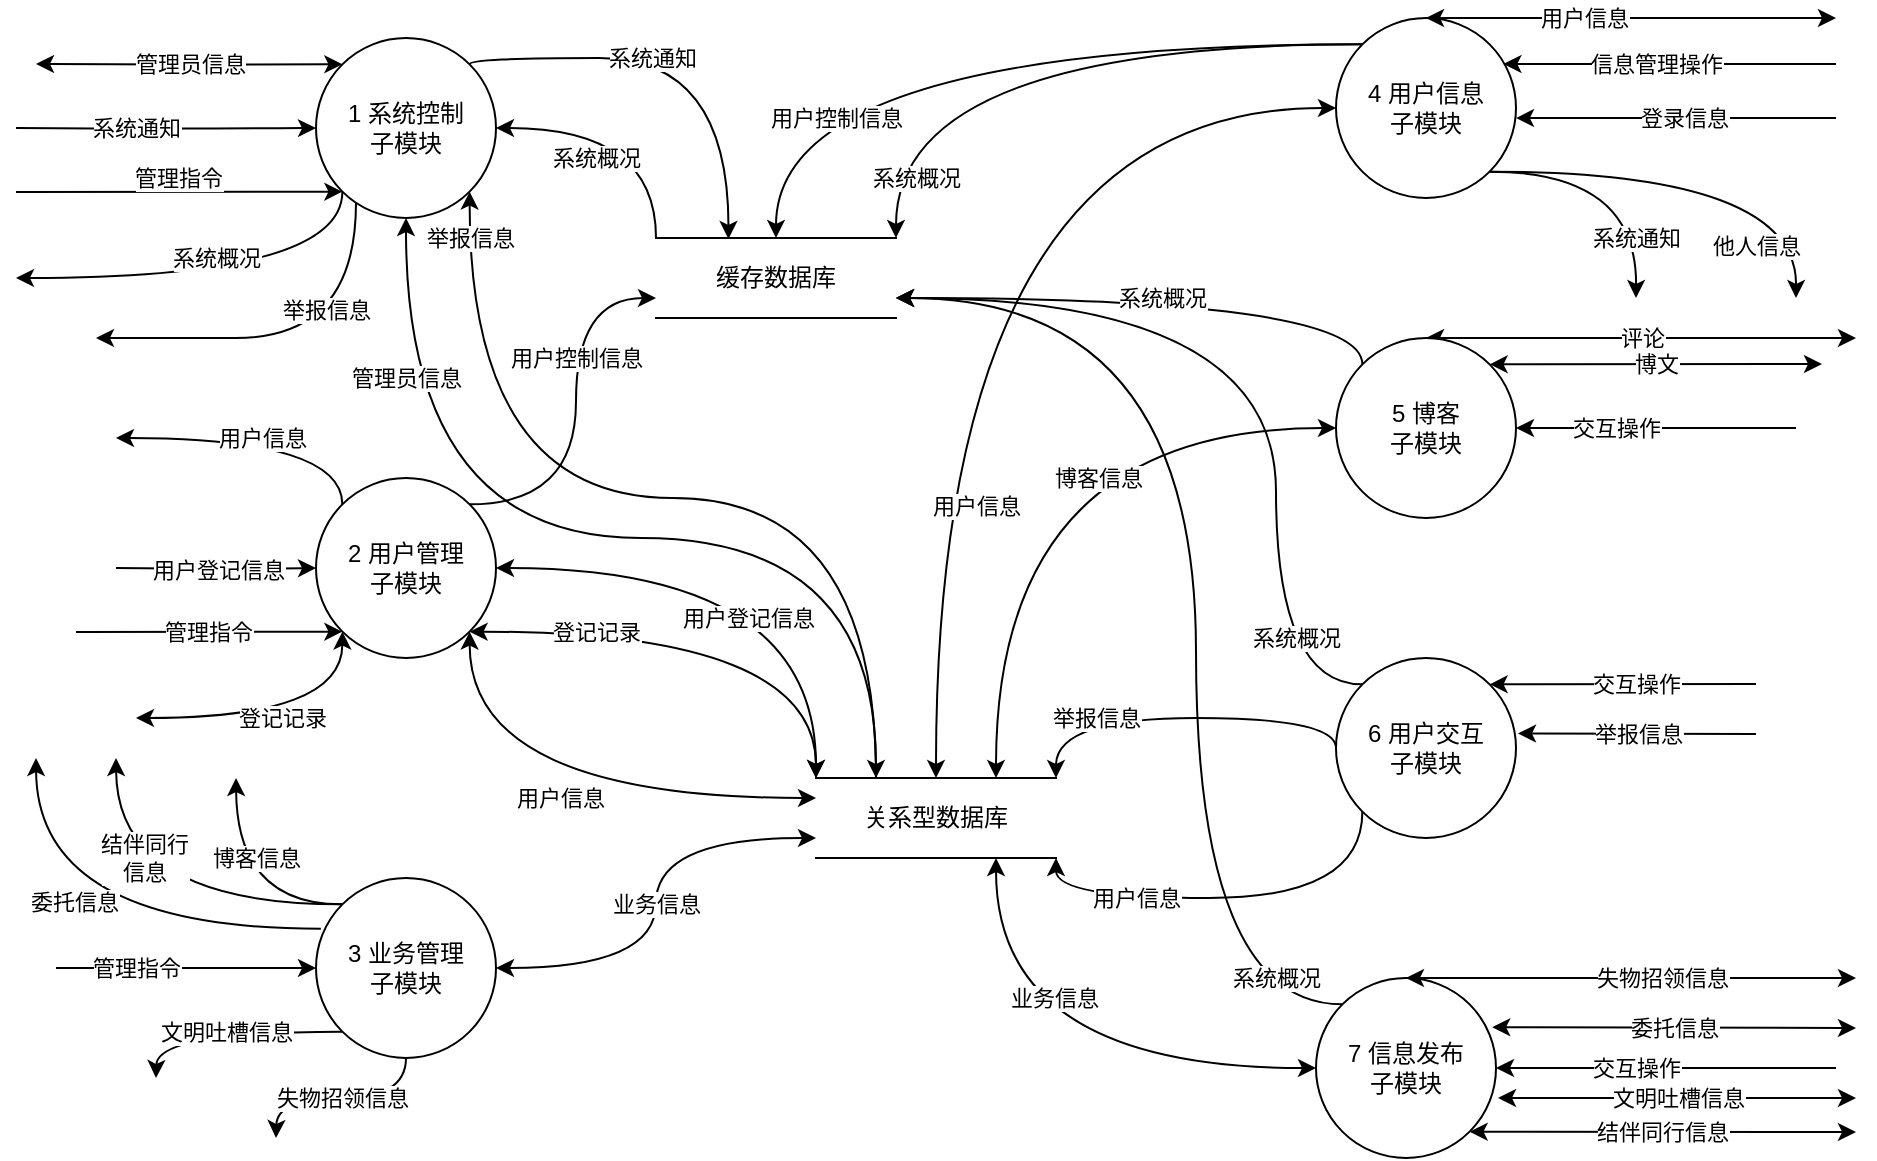 <mxfile version="13.7.3" type="device"><diagram id="kXKy3MN0ylJ9eMgF30hn" name="第 1 页"><mxGraphModel dx="1037" dy="609" grid="1" gridSize="10" guides="1" tooltips="1" connect="1" arrows="1" fold="1" page="1" pageScale="1" pageWidth="827" pageHeight="1169" math="0" shadow="0"><root><mxCell id="0"/><mxCell id="1" parent="0"/><mxCell id="zlH6wgBLCoCkzEIofMpH-25" value="用户登记信息" style="edgeStyle=orthogonalEdgeStyle;curved=1;rounded=0;orthogonalLoop=1;jettySize=auto;html=1;exitX=1;exitY=0.5;exitDx=0;exitDy=0;entryX=0;entryY=0;entryDx=0;entryDy=0;startArrow=classic;startFill=1;" parent="1" source="zlH6wgBLCoCkzEIofMpH-1" target="zlH6wgBLCoCkzEIofMpH-9" edge="1"><mxGeometry x="-0.051" y="-25" relative="1" as="geometry"><mxPoint as="offset"/></mxGeometry></mxCell><mxCell id="YbbTnWECV9SZCsUlZrQv-3" value="用户控制信息" style="edgeStyle=orthogonalEdgeStyle;curved=1;rounded=0;orthogonalLoop=1;jettySize=auto;html=1;exitX=1;exitY=0;exitDx=0;exitDy=0;entryX=0;entryY=0.75;entryDx=0;entryDy=0;" parent="1" source="zlH6wgBLCoCkzEIofMpH-1" target="zlH6wgBLCoCkzEIofMpH-18" edge="1"><mxGeometry x="0.287" relative="1" as="geometry"><mxPoint as="offset"/></mxGeometry></mxCell><mxCell id="73_icLj8MpTjRDPzh1gy-6" value="用户信息" style="edgeStyle=orthogonalEdgeStyle;rounded=0;orthogonalLoop=1;jettySize=auto;html=1;exitX=0;exitY=0;exitDx=0;exitDy=0;curved=1;" parent="1" source="zlH6wgBLCoCkzEIofMpH-1" edge="1"><mxGeometry relative="1" as="geometry"><mxPoint x="100" y="290" as="targetPoint"/><Array as="points"><mxPoint x="213" y="290"/></Array></mxGeometry></mxCell><mxCell id="wrQLxtBB0xEyTsVK8YdI-4" value="登记记录" style="edgeStyle=orthogonalEdgeStyle;curved=1;rounded=0;orthogonalLoop=1;jettySize=auto;html=1;exitX=1;exitY=1;exitDx=0;exitDy=0;entryX=0;entryY=0;entryDx=0;entryDy=0;startArrow=classic;startFill=1;" edge="1" parent="1" source="zlH6wgBLCoCkzEIofMpH-1" target="zlH6wgBLCoCkzEIofMpH-9"><mxGeometry x="-0.487" relative="1" as="geometry"><mxPoint as="offset"/></mxGeometry></mxCell><mxCell id="wrQLxtBB0xEyTsVK8YdI-5" value="登记记录" style="edgeStyle=orthogonalEdgeStyle;curved=1;rounded=0;orthogonalLoop=1;jettySize=auto;html=1;exitX=0;exitY=1;exitDx=0;exitDy=0;startArrow=classic;startFill=1;" edge="1" parent="1" source="zlH6wgBLCoCkzEIofMpH-1"><mxGeometry relative="1" as="geometry"><mxPoint x="110" y="430" as="targetPoint"/><Array as="points"><mxPoint x="213" y="430"/></Array></mxGeometry></mxCell><mxCell id="zlH6wgBLCoCkzEIofMpH-1" value="2 用户管理&lt;br&gt;子模块" style="ellipse;whiteSpace=wrap;html=1;" parent="1" vertex="1"><mxGeometry x="200" y="310" width="90" height="90" as="geometry"/></mxCell><mxCell id="zlH6wgBLCoCkzEIofMpH-30" value="业务信息" style="edgeStyle=orthogonalEdgeStyle;curved=1;rounded=0;orthogonalLoop=1;jettySize=auto;html=1;entryX=0;entryY=0.75;entryDx=0;entryDy=0;startArrow=classic;startFill=1;" parent="1" source="zlH6wgBLCoCkzEIofMpH-3" target="zlH6wgBLCoCkzEIofMpH-9" edge="1"><mxGeometry relative="1" as="geometry"/></mxCell><mxCell id="zlH6wgBLCoCkzEIofMpH-31" value="委托信息" style="edgeStyle=orthogonalEdgeStyle;curved=1;rounded=0;orthogonalLoop=1;jettySize=auto;html=1;exitX=0.027;exitY=0.282;exitDx=0;exitDy=0;exitPerimeter=0;" parent="1" source="zlH6wgBLCoCkzEIofMpH-3" edge="1"><mxGeometry x="0.088" y="-13" relative="1" as="geometry"><mxPoint as="offset"/><mxPoint x="60" y="450" as="targetPoint"/></mxGeometry></mxCell><mxCell id="73_icLj8MpTjRDPzh1gy-1" value="结伴同行&lt;br&gt;信息" style="edgeStyle=orthogonalEdgeStyle;rounded=0;orthogonalLoop=1;jettySize=auto;html=1;exitX=0;exitY=0;exitDx=0;exitDy=0;curved=1;" parent="1" source="zlH6wgBLCoCkzEIofMpH-3" edge="1"><mxGeometry x="0.064" y="-23" relative="1" as="geometry"><mxPoint x="100" y="450" as="targetPoint"/><mxPoint as="offset"/></mxGeometry></mxCell><mxCell id="73_icLj8MpTjRDPzh1gy-3" value="博客信息" style="edgeStyle=orthogonalEdgeStyle;curved=1;rounded=0;orthogonalLoop=1;jettySize=auto;html=1;exitX=0;exitY=0;exitDx=0;exitDy=0;" parent="1" source="zlH6wgBLCoCkzEIofMpH-3" edge="1"><mxGeometry x="0.313" y="-10" relative="1" as="geometry"><mxPoint x="160" y="460" as="targetPoint"/><mxPoint as="offset"/></mxGeometry></mxCell><mxCell id="73_icLj8MpTjRDPzh1gy-4" value="文明吐槽信息" style="edgeStyle=orthogonalEdgeStyle;curved=1;rounded=0;orthogonalLoop=1;jettySize=auto;html=1;exitX=0;exitY=1;exitDx=0;exitDy=0;" parent="1" source="zlH6wgBLCoCkzEIofMpH-3" edge="1"><mxGeometry relative="1" as="geometry"><mxPoint x="120" y="610" as="targetPoint"/></mxGeometry></mxCell><mxCell id="73_icLj8MpTjRDPzh1gy-5" value="失物招领信息" style="edgeStyle=orthogonalEdgeStyle;curved=1;rounded=0;orthogonalLoop=1;jettySize=auto;html=1;exitX=0.5;exitY=1;exitDx=0;exitDy=0;" parent="1" source="zlH6wgBLCoCkzEIofMpH-3" edge="1"><mxGeometry relative="1" as="geometry"><mxPoint x="180" y="640" as="targetPoint"/></mxGeometry></mxCell><mxCell id="zlH6wgBLCoCkzEIofMpH-3" value="3 业务管理&lt;br&gt;子模块" style="ellipse;whiteSpace=wrap;html=1;" parent="1" vertex="1"><mxGeometry x="200" y="510" width="90" height="90" as="geometry"/></mxCell><mxCell id="zlH6wgBLCoCkzEIofMpH-16" value="系统概况" style="edgeStyle=orthogonalEdgeStyle;curved=1;rounded=0;orthogonalLoop=1;jettySize=auto;html=1;exitX=0;exitY=1;exitDx=0;exitDy=0;" parent="1" source="zlH6wgBLCoCkzEIofMpH-4" edge="1"><mxGeometry x="0.031" y="-10" relative="1" as="geometry"><Array as="points"><mxPoint x="213" y="210"/><mxPoint x="50" y="210"/></Array><mxPoint as="offset"/><mxPoint x="50" y="210" as="targetPoint"/></mxGeometry></mxCell><mxCell id="zlH6wgBLCoCkzEIofMpH-20" value="系统通知" style="edgeStyle=orthogonalEdgeStyle;curved=1;rounded=0;orthogonalLoop=1;jettySize=auto;html=1;entryX=0.302;entryY=0.012;entryDx=0;entryDy=0;entryPerimeter=0;exitX=1;exitY=0;exitDx=0;exitDy=0;" parent="1" source="zlH6wgBLCoCkzEIofMpH-4" target="zlH6wgBLCoCkzEIofMpH-18" edge="1"><mxGeometry x="-0.155" relative="1" as="geometry"><Array as="points"><mxPoint x="277" y="100"/><mxPoint x="406" y="100"/></Array><mxPoint as="offset"/></mxGeometry></mxCell><mxCell id="zlH6wgBLCoCkzEIofMpH-33" value="举报信息" style="edgeStyle=orthogonalEdgeStyle;curved=1;rounded=0;orthogonalLoop=1;jettySize=auto;html=1;" parent="1" source="zlH6wgBLCoCkzEIofMpH-4" edge="1"><mxGeometry x="-0.458" y="-15" relative="1" as="geometry"><mxPoint x="90" y="240" as="targetPoint"/><Array as="points"><mxPoint x="220" y="240"/><mxPoint x="100" y="240"/></Array><mxPoint as="offset"/></mxGeometry></mxCell><mxCell id="wrQLxtBB0xEyTsVK8YdI-1" value="管理员信息" style="edgeStyle=orthogonalEdgeStyle;rounded=0;orthogonalLoop=1;jettySize=auto;html=1;exitX=0;exitY=0;exitDx=0;exitDy=0;startArrow=classic;startFill=1;" edge="1" parent="1" source="zlH6wgBLCoCkzEIofMpH-4"><mxGeometry relative="1" as="geometry"><mxPoint x="60" y="103" as="targetPoint"/></mxGeometry></mxCell><mxCell id="wrQLxtBB0xEyTsVK8YdI-2" value="管理员信息" style="edgeStyle=orthogonalEdgeStyle;rounded=0;orthogonalLoop=1;jettySize=auto;html=1;exitX=0.5;exitY=1;exitDx=0;exitDy=0;entryX=0.25;entryY=0;entryDx=0;entryDy=0;startArrow=classic;startFill=1;curved=1;" edge="1" parent="1" source="zlH6wgBLCoCkzEIofMpH-4" target="zlH6wgBLCoCkzEIofMpH-9"><mxGeometry x="-0.689" relative="1" as="geometry"><Array as="points"><mxPoint x="245" y="340"/><mxPoint x="480" y="340"/></Array><mxPoint as="offset"/></mxGeometry></mxCell><mxCell id="zlH6wgBLCoCkzEIofMpH-4" value="1 系统控制&lt;br&gt;子模块" style="ellipse;whiteSpace=wrap;html=1;" parent="1" vertex="1"><mxGeometry x="200" y="90" width="90" height="90" as="geometry"/></mxCell><mxCell id="wEPugAl5b1ypm8fBJBp9-1" value="用户控制信息" style="edgeStyle=orthogonalEdgeStyle;rounded=0;orthogonalLoop=1;jettySize=auto;html=1;exitX=0;exitY=0;exitDx=0;exitDy=0;entryX=0.5;entryY=0;entryDx=0;entryDy=0;curved=1;" parent="1" source="zlH6wgBLCoCkzEIofMpH-5" target="zlH6wgBLCoCkzEIofMpH-18" edge="1"><mxGeometry x="0.35" y="37" relative="1" as="geometry"><Array as="points"><mxPoint x="430" y="93"/></Array><mxPoint as="offset"/></mxGeometry></mxCell><mxCell id="wEPugAl5b1ypm8fBJBp9-4" value="系统概况" style="edgeStyle=orthogonalEdgeStyle;curved=1;rounded=0;orthogonalLoop=1;jettySize=auto;html=1;exitX=0;exitY=0;exitDx=0;exitDy=0;entryX=1;entryY=0;entryDx=0;entryDy=0;" parent="1" source="zlH6wgBLCoCkzEIofMpH-5" target="zlH6wgBLCoCkzEIofMpH-18" edge="1"><mxGeometry x="0.818" y="10" relative="1" as="geometry"><mxPoint as="offset"/></mxGeometry></mxCell><mxCell id="wEPugAl5b1ypm8fBJBp9-5" value="用户信息" style="edgeStyle=orthogonalEdgeStyle;curved=1;rounded=0;orthogonalLoop=1;jettySize=auto;html=1;exitX=0;exitY=0.5;exitDx=0;exitDy=0;entryX=0.5;entryY=0;entryDx=0;entryDy=0;startArrow=classic;startFill=1;" parent="1" source="zlH6wgBLCoCkzEIofMpH-5" target="zlH6wgBLCoCkzEIofMpH-9" edge="1"><mxGeometry x="0.491" y="20" relative="1" as="geometry"><mxPoint as="offset"/></mxGeometry></mxCell><mxCell id="73_icLj8MpTjRDPzh1gy-7" value="他人信息" style="edgeStyle=orthogonalEdgeStyle;rounded=0;orthogonalLoop=1;jettySize=auto;html=1;exitX=1;exitY=1;exitDx=0;exitDy=0;curved=1;" parent="1" source="zlH6wgBLCoCkzEIofMpH-5" edge="1"><mxGeometry x="0.76" y="-20" relative="1" as="geometry"><mxPoint x="940" y="220" as="targetPoint"/><mxPoint as="offset"/></mxGeometry></mxCell><mxCell id="73_icLj8MpTjRDPzh1gy-8" value="系统通知" style="edgeStyle=orthogonalEdgeStyle;curved=1;rounded=0;orthogonalLoop=1;jettySize=auto;html=1;exitX=1;exitY=1;exitDx=0;exitDy=0;" parent="1" source="zlH6wgBLCoCkzEIofMpH-5" edge="1"><mxGeometry x="0.56" relative="1" as="geometry"><mxPoint x="860" y="220" as="targetPoint"/><mxPoint as="offset"/></mxGeometry></mxCell><mxCell id="zlH6wgBLCoCkzEIofMpH-5" value="4 用户信息&lt;br&gt;子模块" style="ellipse;whiteSpace=wrap;html=1;" parent="1" vertex="1"><mxGeometry x="710" y="80" width="90" height="90" as="geometry"/></mxCell><mxCell id="wEPugAl5b1ypm8fBJBp9-15" value="举报信息" style="edgeStyle=orthogonalEdgeStyle;curved=1;rounded=0;orthogonalLoop=1;jettySize=auto;html=1;exitX=0;exitY=0.5;exitDx=0;exitDy=0;entryX=1;entryY=0;entryDx=0;entryDy=0;" parent="1" source="zlH6wgBLCoCkzEIofMpH-6" target="zlH6wgBLCoCkzEIofMpH-9" edge="1"><mxGeometry x="0.46" relative="1" as="geometry"><Array as="points"><mxPoint x="710" y="430"/><mxPoint x="570" y="430"/></Array><mxPoint as="offset"/></mxGeometry></mxCell><mxCell id="wEPugAl5b1ypm8fBJBp9-18" value="用户信息" style="edgeStyle=orthogonalEdgeStyle;curved=1;rounded=0;orthogonalLoop=1;jettySize=auto;html=1;exitX=0;exitY=1;exitDx=0;exitDy=0;entryX=1;entryY=1;entryDx=0;entryDy=0;" parent="1" source="zlH6wgBLCoCkzEIofMpH-6" target="zlH6wgBLCoCkzEIofMpH-9" edge="1"><mxGeometry x="0.445" relative="1" as="geometry"><mxPoint as="offset"/><Array as="points"><mxPoint x="723" y="520"/><mxPoint x="570" y="520"/></Array></mxGeometry></mxCell><mxCell id="ZLrLAjeC1Tc-E13UdZVQ-4" value="系统概况" style="edgeStyle=orthogonalEdgeStyle;curved=1;rounded=0;orthogonalLoop=1;jettySize=auto;html=1;exitX=0;exitY=0;exitDx=0;exitDy=0;entryX=1;entryY=0.75;entryDx=0;entryDy=0;" parent="1" source="zlH6wgBLCoCkzEIofMpH-6" target="zlH6wgBLCoCkzEIofMpH-18" edge="1"><mxGeometry x="-0.689" y="-10" relative="1" as="geometry"><Array as="points"><mxPoint x="680" y="413"/><mxPoint x="680" y="220"/></Array><mxPoint as="offset"/></mxGeometry></mxCell><mxCell id="zlH6wgBLCoCkzEIofMpH-6" value="6 用户交互&lt;br&gt;子模块" style="ellipse;whiteSpace=wrap;html=1;" parent="1" vertex="1"><mxGeometry x="710" y="400" width="90" height="90" as="geometry"/></mxCell><mxCell id="wEPugAl5b1ypm8fBJBp9-11" style="edgeStyle=orthogonalEdgeStyle;curved=1;rounded=0;orthogonalLoop=1;jettySize=auto;html=1;exitX=0;exitY=0.5;exitDx=0;exitDy=0;entryX=0.75;entryY=0;entryDx=0;entryDy=0;startArrow=classic;startFill=1;" parent="1" source="zlH6wgBLCoCkzEIofMpH-7" target="zlH6wgBLCoCkzEIofMpH-9" edge="1"><mxGeometry relative="1" as="geometry"/></mxCell><mxCell id="wEPugAl5b1ypm8fBJBp9-13" value="博客信息" style="edgeLabel;html=1;align=center;verticalAlign=middle;resizable=0;points=[];" parent="wEPugAl5b1ypm8fBJBp9-11" vertex="1" connectable="0"><mxGeometry x="-0.48" y="15" relative="1" as="geometry"><mxPoint x="-30" y="10" as="offset"/></mxGeometry></mxCell><mxCell id="wEPugAl5b1ypm8fBJBp9-21" value="博文" style="edgeStyle=orthogonalEdgeStyle;curved=1;rounded=0;orthogonalLoop=1;jettySize=auto;html=1;exitX=1;exitY=0;exitDx=0;exitDy=0;startArrow=classic;startFill=1;" parent="1" source="zlH6wgBLCoCkzEIofMpH-7" edge="1"><mxGeometry relative="1" as="geometry"><mxPoint x="953" y="253" as="targetPoint"/></mxGeometry></mxCell><mxCell id="ZLrLAjeC1Tc-E13UdZVQ-5" value="系统概况" style="edgeStyle=orthogonalEdgeStyle;curved=1;rounded=0;orthogonalLoop=1;jettySize=auto;html=1;exitX=0;exitY=0;exitDx=0;exitDy=0;entryX=1;entryY=0.75;entryDx=0;entryDy=0;" parent="1" source="zlH6wgBLCoCkzEIofMpH-7" target="zlH6wgBLCoCkzEIofMpH-18" edge="1"><mxGeometry relative="1" as="geometry"><Array as="points"><mxPoint x="723" y="220"/></Array></mxGeometry></mxCell><mxCell id="73_icLj8MpTjRDPzh1gy-10" value="评论" style="rounded=0;orthogonalLoop=1;jettySize=auto;html=1;exitX=0.5;exitY=0;exitDx=0;exitDy=0;startArrow=classic;startFill=1;" parent="1" source="zlH6wgBLCoCkzEIofMpH-7" edge="1"><mxGeometry relative="1" as="geometry"><mxPoint x="970" y="240" as="targetPoint"/></mxGeometry></mxCell><mxCell id="zlH6wgBLCoCkzEIofMpH-7" value="5 博客&lt;br&gt;子模块" style="ellipse;whiteSpace=wrap;html=1;" parent="1" vertex="1"><mxGeometry x="710" y="240" width="90" height="90" as="geometry"/></mxCell><mxCell id="ZLrLAjeC1Tc-E13UdZVQ-1" style="edgeStyle=orthogonalEdgeStyle;rounded=0;orthogonalLoop=1;jettySize=auto;html=1;exitX=0;exitY=0.5;exitDx=0;exitDy=0;entryX=0.75;entryY=1;entryDx=0;entryDy=0;curved=1;startArrow=classic;startFill=1;" parent="1" source="zlH6wgBLCoCkzEIofMpH-8" target="zlH6wgBLCoCkzEIofMpH-9" edge="1"><mxGeometry relative="1" as="geometry"/></mxCell><mxCell id="ZLrLAjeC1Tc-E13UdZVQ-2" value="&lt;span style=&quot;font-family: &amp;#34;helvetica&amp;#34;&quot;&gt;业务信息&lt;br&gt;&lt;/span&gt;" style="edgeLabel;html=1;align=center;verticalAlign=middle;resizable=0;points=[];" parent="ZLrLAjeC1Tc-E13UdZVQ-1" vertex="1" connectable="0"><mxGeometry x="-0.01" y="-35" relative="1" as="geometry"><mxPoint as="offset"/></mxGeometry></mxCell><mxCell id="ZLrLAjeC1Tc-E13UdZVQ-3" value="系统概况" style="edgeStyle=orthogonalEdgeStyle;curved=1;rounded=0;orthogonalLoop=1;jettySize=auto;html=1;exitX=0;exitY=0;exitDx=0;exitDy=0;entryX=1;entryY=0.75;entryDx=0;entryDy=0;" parent="1" source="zlH6wgBLCoCkzEIofMpH-8" target="zlH6wgBLCoCkzEIofMpH-18" edge="1"><mxGeometry x="-0.885" y="-13" relative="1" as="geometry"><Array as="points"><mxPoint x="640" y="573"/><mxPoint x="640" y="220"/></Array><mxPoint as="offset"/></mxGeometry></mxCell><mxCell id="73_icLj8MpTjRDPzh1gy-12" value="委托信息" style="edgeStyle=none;rounded=0;orthogonalLoop=1;jettySize=auto;html=1;exitX=0.979;exitY=0.273;exitDx=0;exitDy=0;exitPerimeter=0;startArrow=classic;startFill=1;endArrow=classic;endFill=1;" parent="1" source="zlH6wgBLCoCkzEIofMpH-8" edge="1"><mxGeometry relative="1" as="geometry"><mxPoint x="970" y="585" as="targetPoint"/></mxGeometry></mxCell><mxCell id="73_icLj8MpTjRDPzh1gy-13" value="文明吐槽信息" style="edgeStyle=none;rounded=0;orthogonalLoop=1;jettySize=auto;html=1;startArrow=classic;startFill=1;endArrow=classic;endFill=1;" parent="1" edge="1"><mxGeometry relative="1" as="geometry"><mxPoint x="970" y="620" as="targetPoint"/><mxPoint x="791" y="620" as="sourcePoint"/></mxGeometry></mxCell><mxCell id="73_icLj8MpTjRDPzh1gy-14" value="结伴同行信息" style="edgeStyle=none;rounded=0;orthogonalLoop=1;jettySize=auto;html=1;exitX=1;exitY=1;exitDx=0;exitDy=0;startArrow=classic;startFill=1;endArrow=classic;endFill=1;" parent="1" source="zlH6wgBLCoCkzEIofMpH-8" edge="1"><mxGeometry relative="1" as="geometry"><mxPoint x="970" y="637" as="targetPoint"/></mxGeometry></mxCell><mxCell id="zlH6wgBLCoCkzEIofMpH-8" value="7 信息发布&lt;br&gt;子模块" style="ellipse;whiteSpace=wrap;html=1;" parent="1" vertex="1"><mxGeometry x="700" y="560" width="90" height="90" as="geometry"/></mxCell><mxCell id="zlH6wgBLCoCkzEIofMpH-17" value="系统概况" style="edgeStyle=orthogonalEdgeStyle;curved=1;rounded=0;orthogonalLoop=1;jettySize=auto;html=1;exitX=0;exitY=0;exitDx=0;exitDy=0;entryX=1;entryY=0.5;entryDx=0;entryDy=0;" parent="1" source="zlH6wgBLCoCkzEIofMpH-18" target="zlH6wgBLCoCkzEIofMpH-4" edge="1"><mxGeometry x="0.259" y="15" relative="1" as="geometry"><Array as="points"><mxPoint x="370" y="135"/></Array><mxPoint as="offset"/></mxGeometry></mxCell><mxCell id="zlH6wgBLCoCkzEIofMpH-34" value="举报信息" style="edgeStyle=orthogonalEdgeStyle;curved=1;rounded=0;orthogonalLoop=1;jettySize=auto;html=1;exitX=0.25;exitY=0;exitDx=0;exitDy=0;entryX=1;entryY=1;entryDx=0;entryDy=0;" parent="1" source="zlH6wgBLCoCkzEIofMpH-9" target="zlH6wgBLCoCkzEIofMpH-4" edge="1"><mxGeometry x="0.907" relative="1" as="geometry"><mxPoint as="offset"/></mxGeometry></mxCell><mxCell id="wEPugAl5b1ypm8fBJBp9-7" value="用户信息" style="edgeStyle=orthogonalEdgeStyle;curved=1;rounded=0;orthogonalLoop=1;jettySize=auto;html=1;exitX=0;exitY=0.25;exitDx=0;exitDy=0;entryX=1;entryY=1;entryDx=0;entryDy=0;startArrow=classic;startFill=1;" parent="1" source="zlH6wgBLCoCkzEIofMpH-9" target="zlH6wgBLCoCkzEIofMpH-1" edge="1"><mxGeometry relative="1" as="geometry"/></mxCell><mxCell id="zlH6wgBLCoCkzEIofMpH-9" value="关系型数据库" style="shape=partialRectangle;whiteSpace=wrap;html=1;left=0;right=0;fillColor=none;" parent="1" vertex="1"><mxGeometry x="450" y="460" width="120" height="40" as="geometry"/></mxCell><mxCell id="zlH6wgBLCoCkzEIofMpH-11" value="系统通知" style="edgeStyle=orthogonalEdgeStyle;rounded=0;orthogonalLoop=1;jettySize=auto;html=1;entryX=0;entryY=0.5;entryDx=0;entryDy=0;curved=1;" parent="1" target="zlH6wgBLCoCkzEIofMpH-4" edge="1"><mxGeometry x="-0.2" relative="1" as="geometry"><mxPoint as="offset"/><mxPoint x="50" y="135" as="sourcePoint"/></mxGeometry></mxCell><mxCell id="zlH6wgBLCoCkzEIofMpH-13" value="管理指令" style="rounded=0;orthogonalLoop=1;jettySize=auto;html=1;entryX=0;entryY=1;entryDx=0;entryDy=0;" parent="1" target="zlH6wgBLCoCkzEIofMpH-4" edge="1"><mxGeometry x="-0.009" y="7" relative="1" as="geometry"><mxPoint as="offset"/><mxPoint x="50" y="167" as="sourcePoint"/></mxGeometry></mxCell><mxCell id="zlH6wgBLCoCkzEIofMpH-23" value="用户登记信息" style="edgeStyle=orthogonalEdgeStyle;curved=1;rounded=0;orthogonalLoop=1;jettySize=auto;html=1;exitX=1;exitY=0.5;exitDx=0;exitDy=0;" parent="1" target="zlH6wgBLCoCkzEIofMpH-1" edge="1"><mxGeometry relative="1" as="geometry"><mxPoint x="100" y="355" as="sourcePoint"/></mxGeometry></mxCell><mxCell id="zlH6wgBLCoCkzEIofMpH-24" value="管理指令" style="rounded=0;orthogonalLoop=1;jettySize=auto;html=1;entryX=0;entryY=1;entryDx=0;entryDy=0;" parent="1" target="zlH6wgBLCoCkzEIofMpH-1" edge="1"><mxGeometry relative="1" as="geometry"><mxPoint x="80" y="387" as="sourcePoint"/></mxGeometry></mxCell><mxCell id="zlH6wgBLCoCkzEIofMpH-29" value="管理指令" style="rounded=0;orthogonalLoop=1;jettySize=auto;html=1;entryX=0;entryY=0.5;entryDx=0;entryDy=0;" parent="1" target="zlH6wgBLCoCkzEIofMpH-3" edge="1"><mxGeometry x="-0.385" relative="1" as="geometry"><mxPoint as="offset"/><mxPoint x="70" y="555" as="sourcePoint"/></mxGeometry></mxCell><mxCell id="zlH6wgBLCoCkzEIofMpH-18" value="缓存数据库" style="shape=partialRectangle;whiteSpace=wrap;html=1;left=0;right=0;fillColor=none;" parent="1" vertex="1"><mxGeometry x="370" y="190" width="120" height="40" as="geometry"/></mxCell><mxCell id="wEPugAl5b1ypm8fBJBp9-3" value="登录信息" style="rounded=0;orthogonalLoop=1;jettySize=auto;html=1;entryX=1;entryY=0.556;entryDx=0;entryDy=0;entryPerimeter=0;" parent="1" target="zlH6wgBLCoCkzEIofMpH-5" edge="1"><mxGeometry x="-0.043" relative="1" as="geometry"><mxPoint as="offset"/><mxPoint x="960" y="130" as="sourcePoint"/></mxGeometry></mxCell><mxCell id="wEPugAl5b1ypm8fBJBp9-6" value="用户信息" style="rounded=0;orthogonalLoop=1;jettySize=auto;html=1;entryX=0.5;entryY=0;entryDx=0;entryDy=0;startArrow=classic;startFill=1;" parent="1" target="zlH6wgBLCoCkzEIofMpH-5" edge="1"><mxGeometry x="0.236" relative="1" as="geometry"><mxPoint as="offset"/><mxPoint x="960" y="80" as="sourcePoint"/></mxGeometry></mxCell><mxCell id="wEPugAl5b1ypm8fBJBp9-10" value="交互操作" style="rounded=0;orthogonalLoop=1;jettySize=auto;html=1;entryX=1;entryY=0.5;entryDx=0;entryDy=0;" parent="1" target="zlH6wgBLCoCkzEIofMpH-7" edge="1"><mxGeometry x="0.286" relative="1" as="geometry"><mxPoint as="offset"/><mxPoint x="940" y="285" as="sourcePoint"/></mxGeometry></mxCell><mxCell id="wEPugAl5b1ypm8fBJBp9-16" value="交互操作" style="rounded=0;orthogonalLoop=1;jettySize=auto;html=1;entryX=1;entryY=0;entryDx=0;entryDy=0;" parent="1" target="zlH6wgBLCoCkzEIofMpH-6" edge="1"><mxGeometry x="-0.099" relative="1" as="geometry"><mxPoint as="offset"/><mxPoint x="920" y="413" as="sourcePoint"/></mxGeometry></mxCell><mxCell id="wEPugAl5b1ypm8fBJBp9-17" value="举报信息" style="rounded=0;orthogonalLoop=1;jettySize=auto;html=1;entryX=1.011;entryY=0.419;entryDx=0;entryDy=0;entryPerimeter=0;" parent="1" target="zlH6wgBLCoCkzEIofMpH-6" edge="1"><mxGeometry relative="1" as="geometry"><mxPoint x="920" y="438" as="sourcePoint"/></mxGeometry></mxCell><mxCell id="wEPugAl5b1ypm8fBJBp9-19" value="失物招领信息" style="rounded=0;orthogonalLoop=1;jettySize=auto;html=1;entryX=0.5;entryY=0;entryDx=0;entryDy=0;startArrow=classic;startFill=1;endArrow=classic;endFill=1;" parent="1" target="zlH6wgBLCoCkzEIofMpH-8" edge="1"><mxGeometry x="-0.135" relative="1" as="geometry"><mxPoint as="offset"/><mxPoint x="970" y="560" as="sourcePoint"/></mxGeometry></mxCell><mxCell id="wEPugAl5b1ypm8fBJBp9-20" value="信息管理操作" style="rounded=0;orthogonalLoop=1;jettySize=auto;html=1;entryX=0.93;entryY=0.255;entryDx=0;entryDy=0;entryPerimeter=0;" parent="1" target="zlH6wgBLCoCkzEIofMpH-5" edge="1"><mxGeometry x="0.082" relative="1" as="geometry"><mxPoint as="offset"/><mxPoint x="960" y="103" as="sourcePoint"/></mxGeometry></mxCell><mxCell id="wEPugAl5b1ypm8fBJBp9-24" value="交互操作" style="rounded=0;orthogonalLoop=1;jettySize=auto;html=1;entryX=1;entryY=0.5;entryDx=0;entryDy=0;" parent="1" target="zlH6wgBLCoCkzEIofMpH-8" edge="1"><mxGeometry x="0.176" relative="1" as="geometry"><mxPoint as="offset"/><mxPoint x="960" y="605" as="sourcePoint"/><mxPoint x="790" y="590" as="targetPoint"/></mxGeometry></mxCell></root></mxGraphModel></diagram></mxfile>